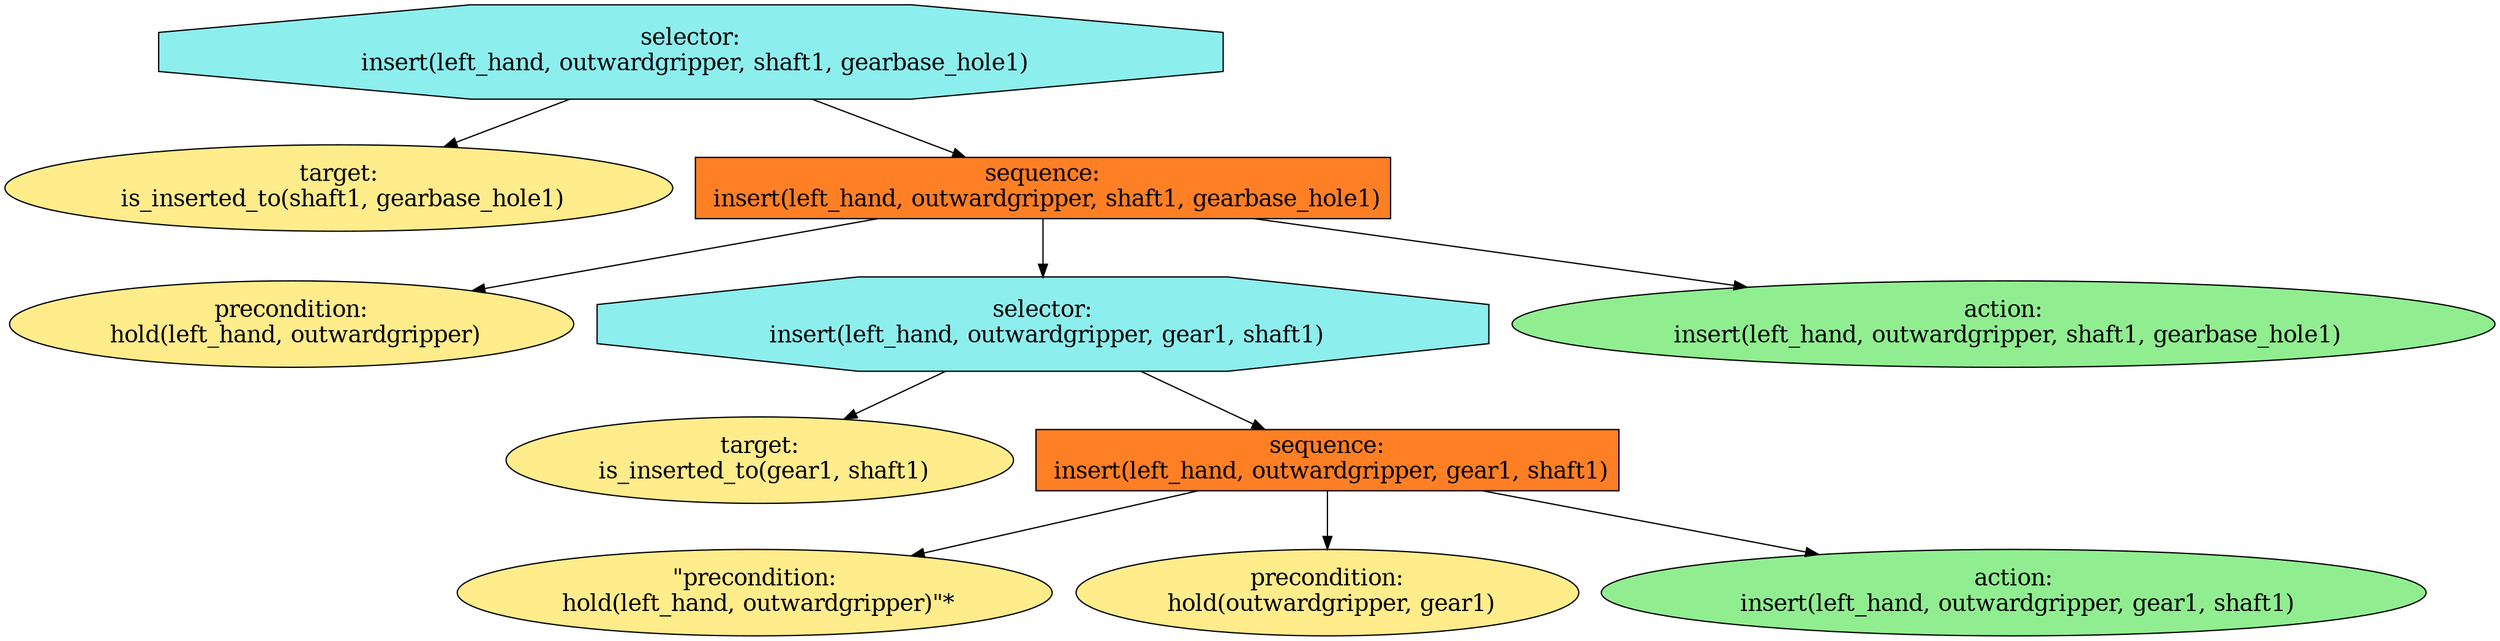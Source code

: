 digraph pastafarianism {
ordering=out;
graph [fontname="times-roman"];
node [fontname="times-roman"];
edge [fontname="times-roman"];
"selector:
 insert(left_hand, outwardgripper, shaft1, gearbase_hole1)" [fillcolor=darkslategray2, fontcolor=black, fontsize=18, label="selector:
 insert(left_hand, outwardgripper, shaft1, gearbase_hole1)", shape=octagon, style=filled];
"target:
 is_inserted_to(shaft1, gearbase_hole1)" [fillcolor=lightgoldenrod1, fontcolor=black, fontsize=18, label="target:
 is_inserted_to(shaft1, gearbase_hole1)", shape=ellipse, style=filled];
"selector:
 insert(left_hand, outwardgripper, shaft1, gearbase_hole1)" -> "target:
 is_inserted_to(shaft1, gearbase_hole1)";
"sequence:
 insert(left_hand, outwardgripper, shaft1, gearbase_hole1)" [fillcolor=chocolate1, fontcolor=black, fontsize=18, label="sequence:
 insert(left_hand, outwardgripper, shaft1, gearbase_hole1)", shape=box, style=filled];
"selector:
 insert(left_hand, outwardgripper, shaft1, gearbase_hole1)" -> "sequence:
 insert(left_hand, outwardgripper, shaft1, gearbase_hole1)";
"precondition:
 hold(left_hand, outwardgripper)" [fillcolor=lightgoldenrod1, fontcolor=black, fontsize=18, label="precondition:
 hold(left_hand, outwardgripper)", shape=ellipse, style=filled];
"sequence:
 insert(left_hand, outwardgripper, shaft1, gearbase_hole1)" -> "precondition:
 hold(left_hand, outwardgripper)";
"selector:
 insert(left_hand, outwardgripper, gear1, shaft1)" [fillcolor=darkslategray2, fontcolor=black, fontsize=18, label="selector:
 insert(left_hand, outwardgripper, gear1, shaft1)", shape=octagon, style=filled];
"sequence:
 insert(left_hand, outwardgripper, shaft1, gearbase_hole1)" -> "selector:
 insert(left_hand, outwardgripper, gear1, shaft1)";
"target:
 is_inserted_to(gear1, shaft1)" [fillcolor=lightgoldenrod1, fontcolor=black, fontsize=18, label="target:
 is_inserted_to(gear1, shaft1)", shape=ellipse, style=filled];
"selector:
 insert(left_hand, outwardgripper, gear1, shaft1)" -> "target:
 is_inserted_to(gear1, shaft1)";
"sequence:
 insert(left_hand, outwardgripper, gear1, shaft1)" [fillcolor=chocolate1, fontcolor=black, fontsize=18, label="sequence:
 insert(left_hand, outwardgripper, gear1, shaft1)", shape=box, style=filled];
"selector:
 insert(left_hand, outwardgripper, gear1, shaft1)" -> "sequence:
 insert(left_hand, outwardgripper, gear1, shaft1)";
"\"precondition:\n hold(left_hand, outwardgripper)\"*" [fillcolor=lightgoldenrod1, fontcolor=black, fontsize=18, label="\"precondition:\n hold(left_hand, outwardgripper)\"*", shape=ellipse, style=filled];
"sequence:
 insert(left_hand, outwardgripper, gear1, shaft1)" -> "\"precondition:\n hold(left_hand, outwardgripper)\"*";
"precondition:
 hold(outwardgripper, gear1)" [fillcolor=lightgoldenrod1, fontcolor=black, fontsize=18, label="precondition:
 hold(outwardgripper, gear1)", shape=ellipse, style=filled];
"sequence:
 insert(left_hand, outwardgripper, gear1, shaft1)" -> "precondition:
 hold(outwardgripper, gear1)";
"action:
 insert(left_hand, outwardgripper, gear1, shaft1)" [fillcolor=lightgreen, fontcolor=black, fontsize=18, label="action:
 insert(left_hand, outwardgripper, gear1, shaft1)", shape=ellipse, style=filled];
"sequence:
 insert(left_hand, outwardgripper, gear1, shaft1)" -> "action:
 insert(left_hand, outwardgripper, gear1, shaft1)";
"action:
 insert(left_hand, outwardgripper, shaft1, gearbase_hole1)" [fillcolor=lightgreen, fontcolor=black, fontsize=18, label="action:
 insert(left_hand, outwardgripper, shaft1, gearbase_hole1)", shape=ellipse, style=filled];
"sequence:
 insert(left_hand, outwardgripper, shaft1, gearbase_hole1)" -> "action:
 insert(left_hand, outwardgripper, shaft1, gearbase_hole1)";
}
